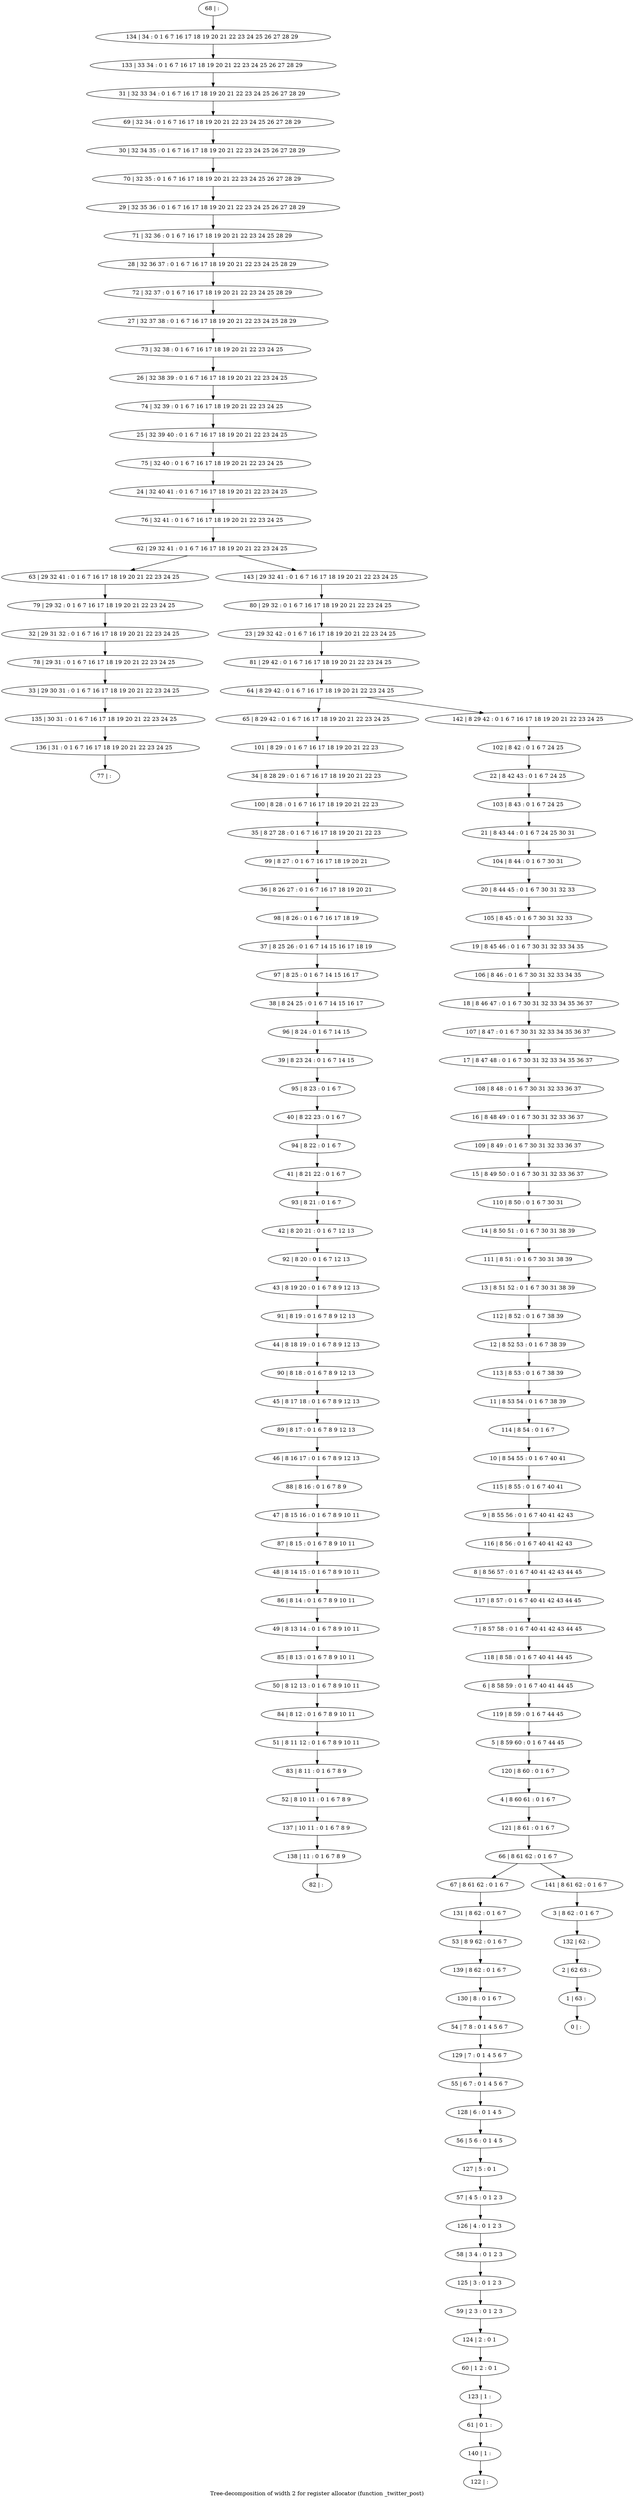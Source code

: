 digraph G {
graph [label="Tree-decomposition of width 2 for register allocator (function _twitter_post)"]
0[label="0 | : "];
1[label="1 | 63 : "];
2[label="2 | 62 63 : "];
3[label="3 | 8 62 : 0 1 6 7 "];
4[label="4 | 8 60 61 : 0 1 6 7 "];
5[label="5 | 8 59 60 : 0 1 6 7 44 45 "];
6[label="6 | 8 58 59 : 0 1 6 7 40 41 44 45 "];
7[label="7 | 8 57 58 : 0 1 6 7 40 41 42 43 44 45 "];
8[label="8 | 8 56 57 : 0 1 6 7 40 41 42 43 44 45 "];
9[label="9 | 8 55 56 : 0 1 6 7 40 41 42 43 "];
10[label="10 | 8 54 55 : 0 1 6 7 40 41 "];
11[label="11 | 8 53 54 : 0 1 6 7 38 39 "];
12[label="12 | 8 52 53 : 0 1 6 7 38 39 "];
13[label="13 | 8 51 52 : 0 1 6 7 30 31 38 39 "];
14[label="14 | 8 50 51 : 0 1 6 7 30 31 38 39 "];
15[label="15 | 8 49 50 : 0 1 6 7 30 31 32 33 36 37 "];
16[label="16 | 8 48 49 : 0 1 6 7 30 31 32 33 36 37 "];
17[label="17 | 8 47 48 : 0 1 6 7 30 31 32 33 34 35 36 37 "];
18[label="18 | 8 46 47 : 0 1 6 7 30 31 32 33 34 35 36 37 "];
19[label="19 | 8 45 46 : 0 1 6 7 30 31 32 33 34 35 "];
20[label="20 | 8 44 45 : 0 1 6 7 30 31 32 33 "];
21[label="21 | 8 43 44 : 0 1 6 7 24 25 30 31 "];
22[label="22 | 8 42 43 : 0 1 6 7 24 25 "];
23[label="23 | 29 32 42 : 0 1 6 7 16 17 18 19 20 21 22 23 24 25 "];
24[label="24 | 32 40 41 : 0 1 6 7 16 17 18 19 20 21 22 23 24 25 "];
25[label="25 | 32 39 40 : 0 1 6 7 16 17 18 19 20 21 22 23 24 25 "];
26[label="26 | 32 38 39 : 0 1 6 7 16 17 18 19 20 21 22 23 24 25 "];
27[label="27 | 32 37 38 : 0 1 6 7 16 17 18 19 20 21 22 23 24 25 28 29 "];
28[label="28 | 32 36 37 : 0 1 6 7 16 17 18 19 20 21 22 23 24 25 28 29 "];
29[label="29 | 32 35 36 : 0 1 6 7 16 17 18 19 20 21 22 23 24 25 26 27 28 29 "];
30[label="30 | 32 34 35 : 0 1 6 7 16 17 18 19 20 21 22 23 24 25 26 27 28 29 "];
31[label="31 | 32 33 34 : 0 1 6 7 16 17 18 19 20 21 22 23 24 25 26 27 28 29 "];
32[label="32 | 29 31 32 : 0 1 6 7 16 17 18 19 20 21 22 23 24 25 "];
33[label="33 | 29 30 31 : 0 1 6 7 16 17 18 19 20 21 22 23 24 25 "];
34[label="34 | 8 28 29 : 0 1 6 7 16 17 18 19 20 21 22 23 "];
35[label="35 | 8 27 28 : 0 1 6 7 16 17 18 19 20 21 22 23 "];
36[label="36 | 8 26 27 : 0 1 6 7 16 17 18 19 20 21 "];
37[label="37 | 8 25 26 : 0 1 6 7 14 15 16 17 18 19 "];
38[label="38 | 8 24 25 : 0 1 6 7 14 15 16 17 "];
39[label="39 | 8 23 24 : 0 1 6 7 14 15 "];
40[label="40 | 8 22 23 : 0 1 6 7 "];
41[label="41 | 8 21 22 : 0 1 6 7 "];
42[label="42 | 8 20 21 : 0 1 6 7 12 13 "];
43[label="43 | 8 19 20 : 0 1 6 7 8 9 12 13 "];
44[label="44 | 8 18 19 : 0 1 6 7 8 9 12 13 "];
45[label="45 | 8 17 18 : 0 1 6 7 8 9 12 13 "];
46[label="46 | 8 16 17 : 0 1 6 7 8 9 12 13 "];
47[label="47 | 8 15 16 : 0 1 6 7 8 9 10 11 "];
48[label="48 | 8 14 15 : 0 1 6 7 8 9 10 11 "];
49[label="49 | 8 13 14 : 0 1 6 7 8 9 10 11 "];
50[label="50 | 8 12 13 : 0 1 6 7 8 9 10 11 "];
51[label="51 | 8 11 12 : 0 1 6 7 8 9 10 11 "];
52[label="52 | 8 10 11 : 0 1 6 7 8 9 "];
53[label="53 | 8 9 62 : 0 1 6 7 "];
54[label="54 | 7 8 : 0 1 4 5 6 7 "];
55[label="55 | 6 7 : 0 1 4 5 6 7 "];
56[label="56 | 5 6 : 0 1 4 5 "];
57[label="57 | 4 5 : 0 1 2 3 "];
58[label="58 | 3 4 : 0 1 2 3 "];
59[label="59 | 2 3 : 0 1 2 3 "];
60[label="60 | 1 2 : 0 1 "];
61[label="61 | 0 1 : "];
62[label="62 | 29 32 41 : 0 1 6 7 16 17 18 19 20 21 22 23 24 25 "];
63[label="63 | 29 32 41 : 0 1 6 7 16 17 18 19 20 21 22 23 24 25 "];
64[label="64 | 8 29 42 : 0 1 6 7 16 17 18 19 20 21 22 23 24 25 "];
65[label="65 | 8 29 42 : 0 1 6 7 16 17 18 19 20 21 22 23 24 25 "];
66[label="66 | 8 61 62 : 0 1 6 7 "];
67[label="67 | 8 61 62 : 0 1 6 7 "];
68[label="68 | : "];
69[label="69 | 32 34 : 0 1 6 7 16 17 18 19 20 21 22 23 24 25 26 27 28 29 "];
70[label="70 | 32 35 : 0 1 6 7 16 17 18 19 20 21 22 23 24 25 26 27 28 29 "];
71[label="71 | 32 36 : 0 1 6 7 16 17 18 19 20 21 22 23 24 25 28 29 "];
72[label="72 | 32 37 : 0 1 6 7 16 17 18 19 20 21 22 23 24 25 28 29 "];
73[label="73 | 32 38 : 0 1 6 7 16 17 18 19 20 21 22 23 24 25 "];
74[label="74 | 32 39 : 0 1 6 7 16 17 18 19 20 21 22 23 24 25 "];
75[label="75 | 32 40 : 0 1 6 7 16 17 18 19 20 21 22 23 24 25 "];
76[label="76 | 32 41 : 0 1 6 7 16 17 18 19 20 21 22 23 24 25 "];
77[label="77 | : "];
78[label="78 | 29 31 : 0 1 6 7 16 17 18 19 20 21 22 23 24 25 "];
79[label="79 | 29 32 : 0 1 6 7 16 17 18 19 20 21 22 23 24 25 "];
80[label="80 | 29 32 : 0 1 6 7 16 17 18 19 20 21 22 23 24 25 "];
81[label="81 | 29 42 : 0 1 6 7 16 17 18 19 20 21 22 23 24 25 "];
82[label="82 | : "];
83[label="83 | 8 11 : 0 1 6 7 8 9 "];
84[label="84 | 8 12 : 0 1 6 7 8 9 10 11 "];
85[label="85 | 8 13 : 0 1 6 7 8 9 10 11 "];
86[label="86 | 8 14 : 0 1 6 7 8 9 10 11 "];
87[label="87 | 8 15 : 0 1 6 7 8 9 10 11 "];
88[label="88 | 8 16 : 0 1 6 7 8 9 "];
89[label="89 | 8 17 : 0 1 6 7 8 9 12 13 "];
90[label="90 | 8 18 : 0 1 6 7 8 9 12 13 "];
91[label="91 | 8 19 : 0 1 6 7 8 9 12 13 "];
92[label="92 | 8 20 : 0 1 6 7 12 13 "];
93[label="93 | 8 21 : 0 1 6 7 "];
94[label="94 | 8 22 : 0 1 6 7 "];
95[label="95 | 8 23 : 0 1 6 7 "];
96[label="96 | 8 24 : 0 1 6 7 14 15 "];
97[label="97 | 8 25 : 0 1 6 7 14 15 16 17 "];
98[label="98 | 8 26 : 0 1 6 7 16 17 18 19 "];
99[label="99 | 8 27 : 0 1 6 7 16 17 18 19 20 21 "];
100[label="100 | 8 28 : 0 1 6 7 16 17 18 19 20 21 22 23 "];
101[label="101 | 8 29 : 0 1 6 7 16 17 18 19 20 21 22 23 "];
102[label="102 | 8 42 : 0 1 6 7 24 25 "];
103[label="103 | 8 43 : 0 1 6 7 24 25 "];
104[label="104 | 8 44 : 0 1 6 7 30 31 "];
105[label="105 | 8 45 : 0 1 6 7 30 31 32 33 "];
106[label="106 | 8 46 : 0 1 6 7 30 31 32 33 34 35 "];
107[label="107 | 8 47 : 0 1 6 7 30 31 32 33 34 35 36 37 "];
108[label="108 | 8 48 : 0 1 6 7 30 31 32 33 36 37 "];
109[label="109 | 8 49 : 0 1 6 7 30 31 32 33 36 37 "];
110[label="110 | 8 50 : 0 1 6 7 30 31 "];
111[label="111 | 8 51 : 0 1 6 7 30 31 38 39 "];
112[label="112 | 8 52 : 0 1 6 7 38 39 "];
113[label="113 | 8 53 : 0 1 6 7 38 39 "];
114[label="114 | 8 54 : 0 1 6 7 "];
115[label="115 | 8 55 : 0 1 6 7 40 41 "];
116[label="116 | 8 56 : 0 1 6 7 40 41 42 43 "];
117[label="117 | 8 57 : 0 1 6 7 40 41 42 43 44 45 "];
118[label="118 | 8 58 : 0 1 6 7 40 41 44 45 "];
119[label="119 | 8 59 : 0 1 6 7 44 45 "];
120[label="120 | 8 60 : 0 1 6 7 "];
121[label="121 | 8 61 : 0 1 6 7 "];
122[label="122 | : "];
123[label="123 | 1 : "];
124[label="124 | 2 : 0 1 "];
125[label="125 | 3 : 0 1 2 3 "];
126[label="126 | 4 : 0 1 2 3 "];
127[label="127 | 5 : 0 1 "];
128[label="128 | 6 : 0 1 4 5 "];
129[label="129 | 7 : 0 1 4 5 6 7 "];
130[label="130 | 8 : 0 1 6 7 "];
131[label="131 | 8 62 : 0 1 6 7 "];
132[label="132 | 62 : "];
133[label="133 | 33 34 : 0 1 6 7 16 17 18 19 20 21 22 23 24 25 26 27 28 29 "];
134[label="134 | 34 : 0 1 6 7 16 17 18 19 20 21 22 23 24 25 26 27 28 29 "];
135[label="135 | 30 31 : 0 1 6 7 16 17 18 19 20 21 22 23 24 25 "];
136[label="136 | 31 : 0 1 6 7 16 17 18 19 20 21 22 23 24 25 "];
137[label="137 | 10 11 : 0 1 6 7 8 9 "];
138[label="138 | 11 : 0 1 6 7 8 9 "];
139[label="139 | 8 62 : 0 1 6 7 "];
140[label="140 | 1 : "];
141[label="141 | 8 61 62 : 0 1 6 7 "];
142[label="142 | 8 29 42 : 0 1 6 7 16 17 18 19 20 21 22 23 24 25 "];
143[label="143 | 29 32 41 : 0 1 6 7 16 17 18 19 20 21 22 23 24 25 "];
78->33 ;
32->78 ;
79->32 ;
63->79 ;
83->52 ;
51->83 ;
84->51 ;
50->84 ;
85->50 ;
49->85 ;
86->49 ;
48->86 ;
87->48 ;
47->87 ;
88->47 ;
46->88 ;
89->46 ;
45->89 ;
90->45 ;
44->90 ;
91->44 ;
43->91 ;
92->43 ;
42->92 ;
93->42 ;
41->93 ;
94->41 ;
40->94 ;
95->40 ;
39->95 ;
96->39 ;
38->96 ;
97->38 ;
37->97 ;
98->37 ;
36->98 ;
99->36 ;
35->99 ;
100->35 ;
34->100 ;
101->34 ;
65->101 ;
123->61 ;
60->123 ;
124->60 ;
59->124 ;
125->59 ;
58->125 ;
126->58 ;
57->126 ;
127->57 ;
56->127 ;
128->56 ;
55->128 ;
129->55 ;
54->129 ;
130->54 ;
131->53 ;
67->131 ;
33->135 ;
136->77 ;
135->136 ;
52->137 ;
138->82 ;
137->138 ;
139->130 ;
53->139 ;
140->122 ;
61->140 ;
68->134 ;
134->133 ;
133->31 ;
31->69 ;
69->30 ;
30->70 ;
70->29 ;
29->71 ;
71->28 ;
28->72 ;
72->27 ;
27->73 ;
73->26 ;
26->74 ;
74->25 ;
25->75 ;
75->24 ;
24->76 ;
76->62 ;
80->23 ;
23->81 ;
81->64 ;
102->22 ;
22->103 ;
103->21 ;
21->104 ;
104->20 ;
20->105 ;
105->19 ;
19->106 ;
106->18 ;
18->107 ;
107->17 ;
17->108 ;
108->16 ;
16->109 ;
109->15 ;
15->110 ;
110->14 ;
14->111 ;
111->13 ;
13->112 ;
112->12 ;
12->113 ;
113->11 ;
11->114 ;
114->10 ;
10->115 ;
115->9 ;
9->116 ;
116->8 ;
8->117 ;
117->7 ;
7->118 ;
118->6 ;
6->119 ;
119->5 ;
5->120 ;
120->4 ;
4->121 ;
121->66 ;
3->132 ;
132->2 ;
2->1 ;
1->0 ;
141->3 ;
142->102 ;
143->80 ;
66->67 ;
66->141 ;
64->65 ;
64->142 ;
62->63 ;
62->143 ;
}
